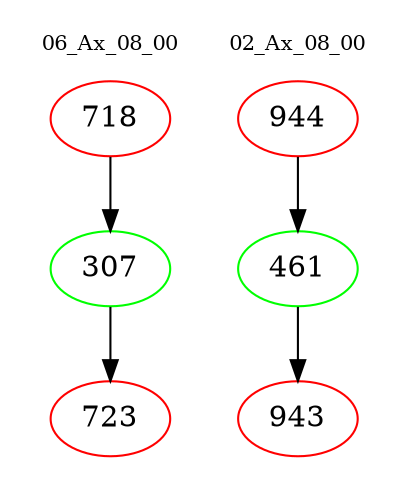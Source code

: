 digraph{
subgraph cluster_0 {
color = white
label = "06_Ax_08_00";
fontsize=10;
T0_718 [label="718", color="red"]
T0_718 -> T0_307 [color="black"]
T0_307 [label="307", color="green"]
T0_307 -> T0_723 [color="black"]
T0_723 [label="723", color="red"]
}
subgraph cluster_1 {
color = white
label = "02_Ax_08_00";
fontsize=10;
T1_944 [label="944", color="red"]
T1_944 -> T1_461 [color="black"]
T1_461 [label="461", color="green"]
T1_461 -> T1_943 [color="black"]
T1_943 [label="943", color="red"]
}
}
